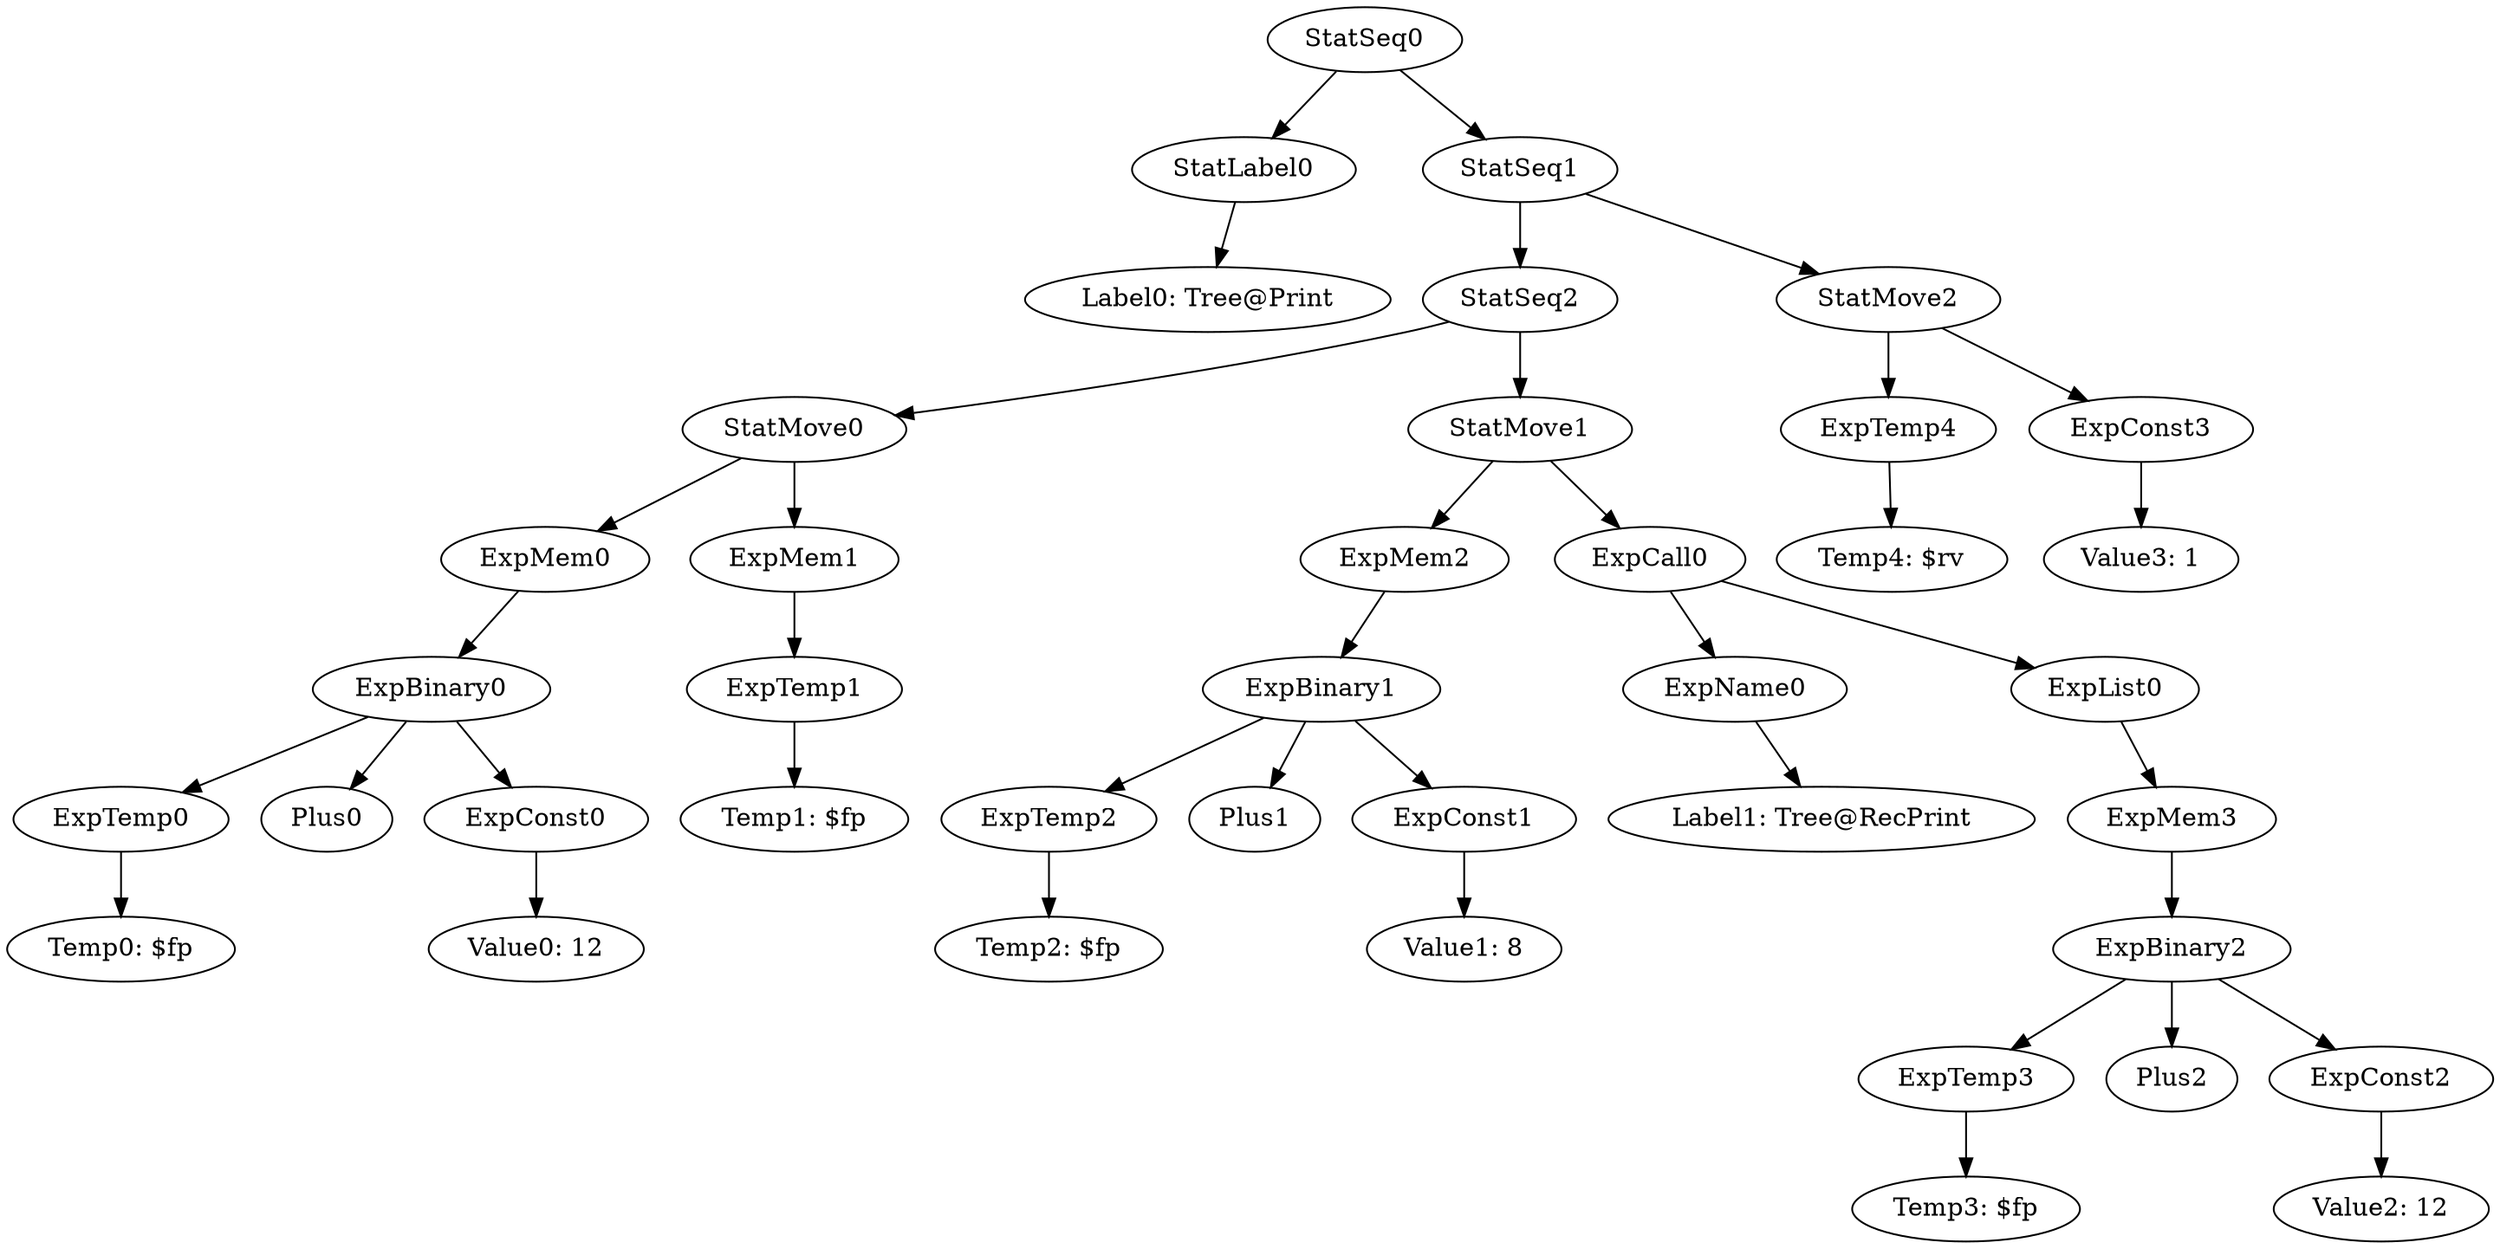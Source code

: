 digraph {
	ordering = out;
	ExpConst3 -> "Value3: 1";
	StatMove2 -> ExpTemp4;
	StatMove2 -> ExpConst3;
	ExpTemp4 -> "Temp4: $rv";
	StatSeq2 -> StatMove0;
	StatSeq2 -> StatMove1;
	ExpMem1 -> ExpTemp1;
	ExpConst0 -> "Value0: 12";
	ExpMem0 -> ExpBinary0;
	ExpBinary1 -> ExpTemp2;
	ExpBinary1 -> Plus1;
	ExpBinary1 -> ExpConst1;
	ExpMem3 -> ExpBinary2;
	StatLabel0 -> "Label0: Tree@Print";
	ExpTemp1 -> "Temp1: $fp";
	StatSeq0 -> StatLabel0;
	StatSeq0 -> StatSeq1;
	ExpTemp3 -> "Temp3: $fp";
	ExpTemp0 -> "Temp0: $fp";
	StatMove0 -> ExpMem0;
	StatMove0 -> ExpMem1;
	ExpBinary0 -> ExpTemp0;
	ExpBinary0 -> Plus0;
	ExpBinary0 -> ExpConst0;
	ExpTemp2 -> "Temp2: $fp";
	StatSeq1 -> StatSeq2;
	StatSeq1 -> StatMove2;
	ExpConst1 -> "Value1: 8";
	StatMove1 -> ExpMem2;
	StatMove1 -> ExpCall0;
	ExpName0 -> "Label1: Tree@RecPrint";
	ExpMem2 -> ExpBinary1;
	ExpCall0 -> ExpName0;
	ExpCall0 -> ExpList0;
	ExpBinary2 -> ExpTemp3;
	ExpBinary2 -> Plus2;
	ExpBinary2 -> ExpConst2;
	ExpConst2 -> "Value2: 12";
	ExpList0 -> ExpMem3;
}

